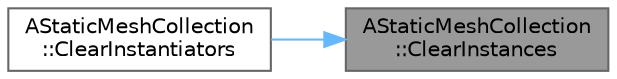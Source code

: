 digraph "AStaticMeshCollection::ClearInstances"
{
 // INTERACTIVE_SVG=YES
 // LATEX_PDF_SIZE
  bgcolor="transparent";
  edge [fontname=Helvetica,fontsize=10,labelfontname=Helvetica,labelfontsize=10];
  node [fontname=Helvetica,fontsize=10,shape=box,height=0.2,width=0.4];
  rankdir="RL";
  Node1 [id="Node000001",label="AStaticMeshCollection\l::ClearInstances",height=0.2,width=0.4,color="gray40", fillcolor="grey60", style="filled", fontcolor="black",tooltip=" "];
  Node1 -> Node2 [id="edge1_Node000001_Node000002",dir="back",color="steelblue1",style="solid",tooltip=" "];
  Node2 [id="Node000002",label="AStaticMeshCollection\l::ClearInstantiators",height=0.2,width=0.4,color="grey40", fillcolor="white", style="filled",URL="$d8/dc2/classAStaticMeshCollection.html#a6e4dd6c1f7e7ad6184e3f308fd9b34bb",tooltip="Clear the instances too."];
}
